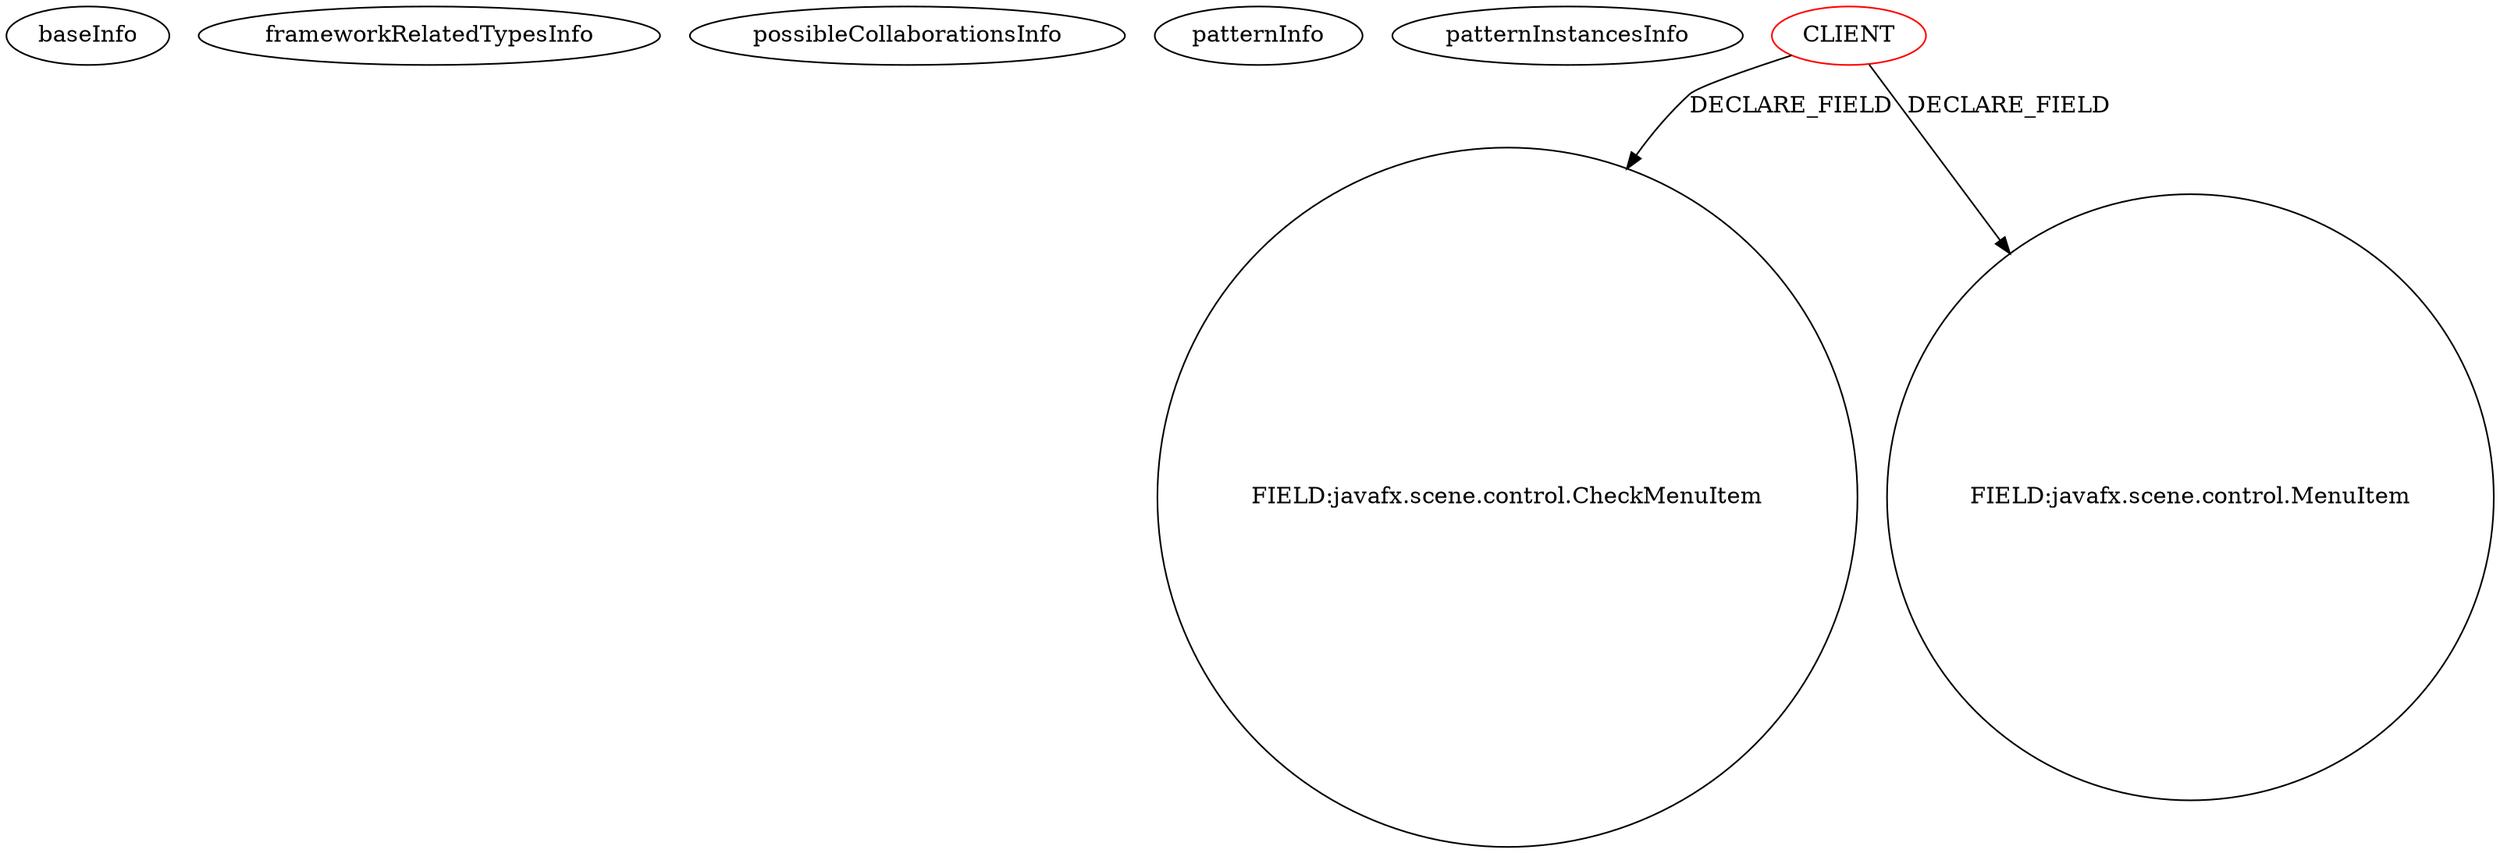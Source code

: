 digraph {
baseInfo[graphId=4212,category="pattern",isAnonymous=false,possibleRelation=false]
frameworkRelatedTypesInfo[]
possibleCollaborationsInfo[]
patternInfo[frequency=2.0,patternRootClient=0]
patternInstancesInfo[0="SlyJack0-SpecBoard~/SlyJack0-SpecBoard/SpecBoard-master/src/specboard/ui/SoundCellMenu.java~SoundCellMenu~1233",1="JustinAarden-C2J-Stamboom~/JustinAarden-C2J-Stamboom/C2J-Stamboom-master/src/stamboom/gui/StamboomFXController.java~StamboomFXController~734"]
4[label="FIELD:javafx.scene.control.CheckMenuItem",vertexType="FIELD_DECLARATION",isFrameworkType=false,shape=circle]
0[label="CLIENT",vertexType="ROOT_CLIENT_CLASS_DECLARATION",isFrameworkType=false,color=red]
6[label="FIELD:javafx.scene.control.MenuItem",vertexType="FIELD_DECLARATION",isFrameworkType=false,shape=circle]
0->6[label="DECLARE_FIELD"]
0->4[label="DECLARE_FIELD"]
}
